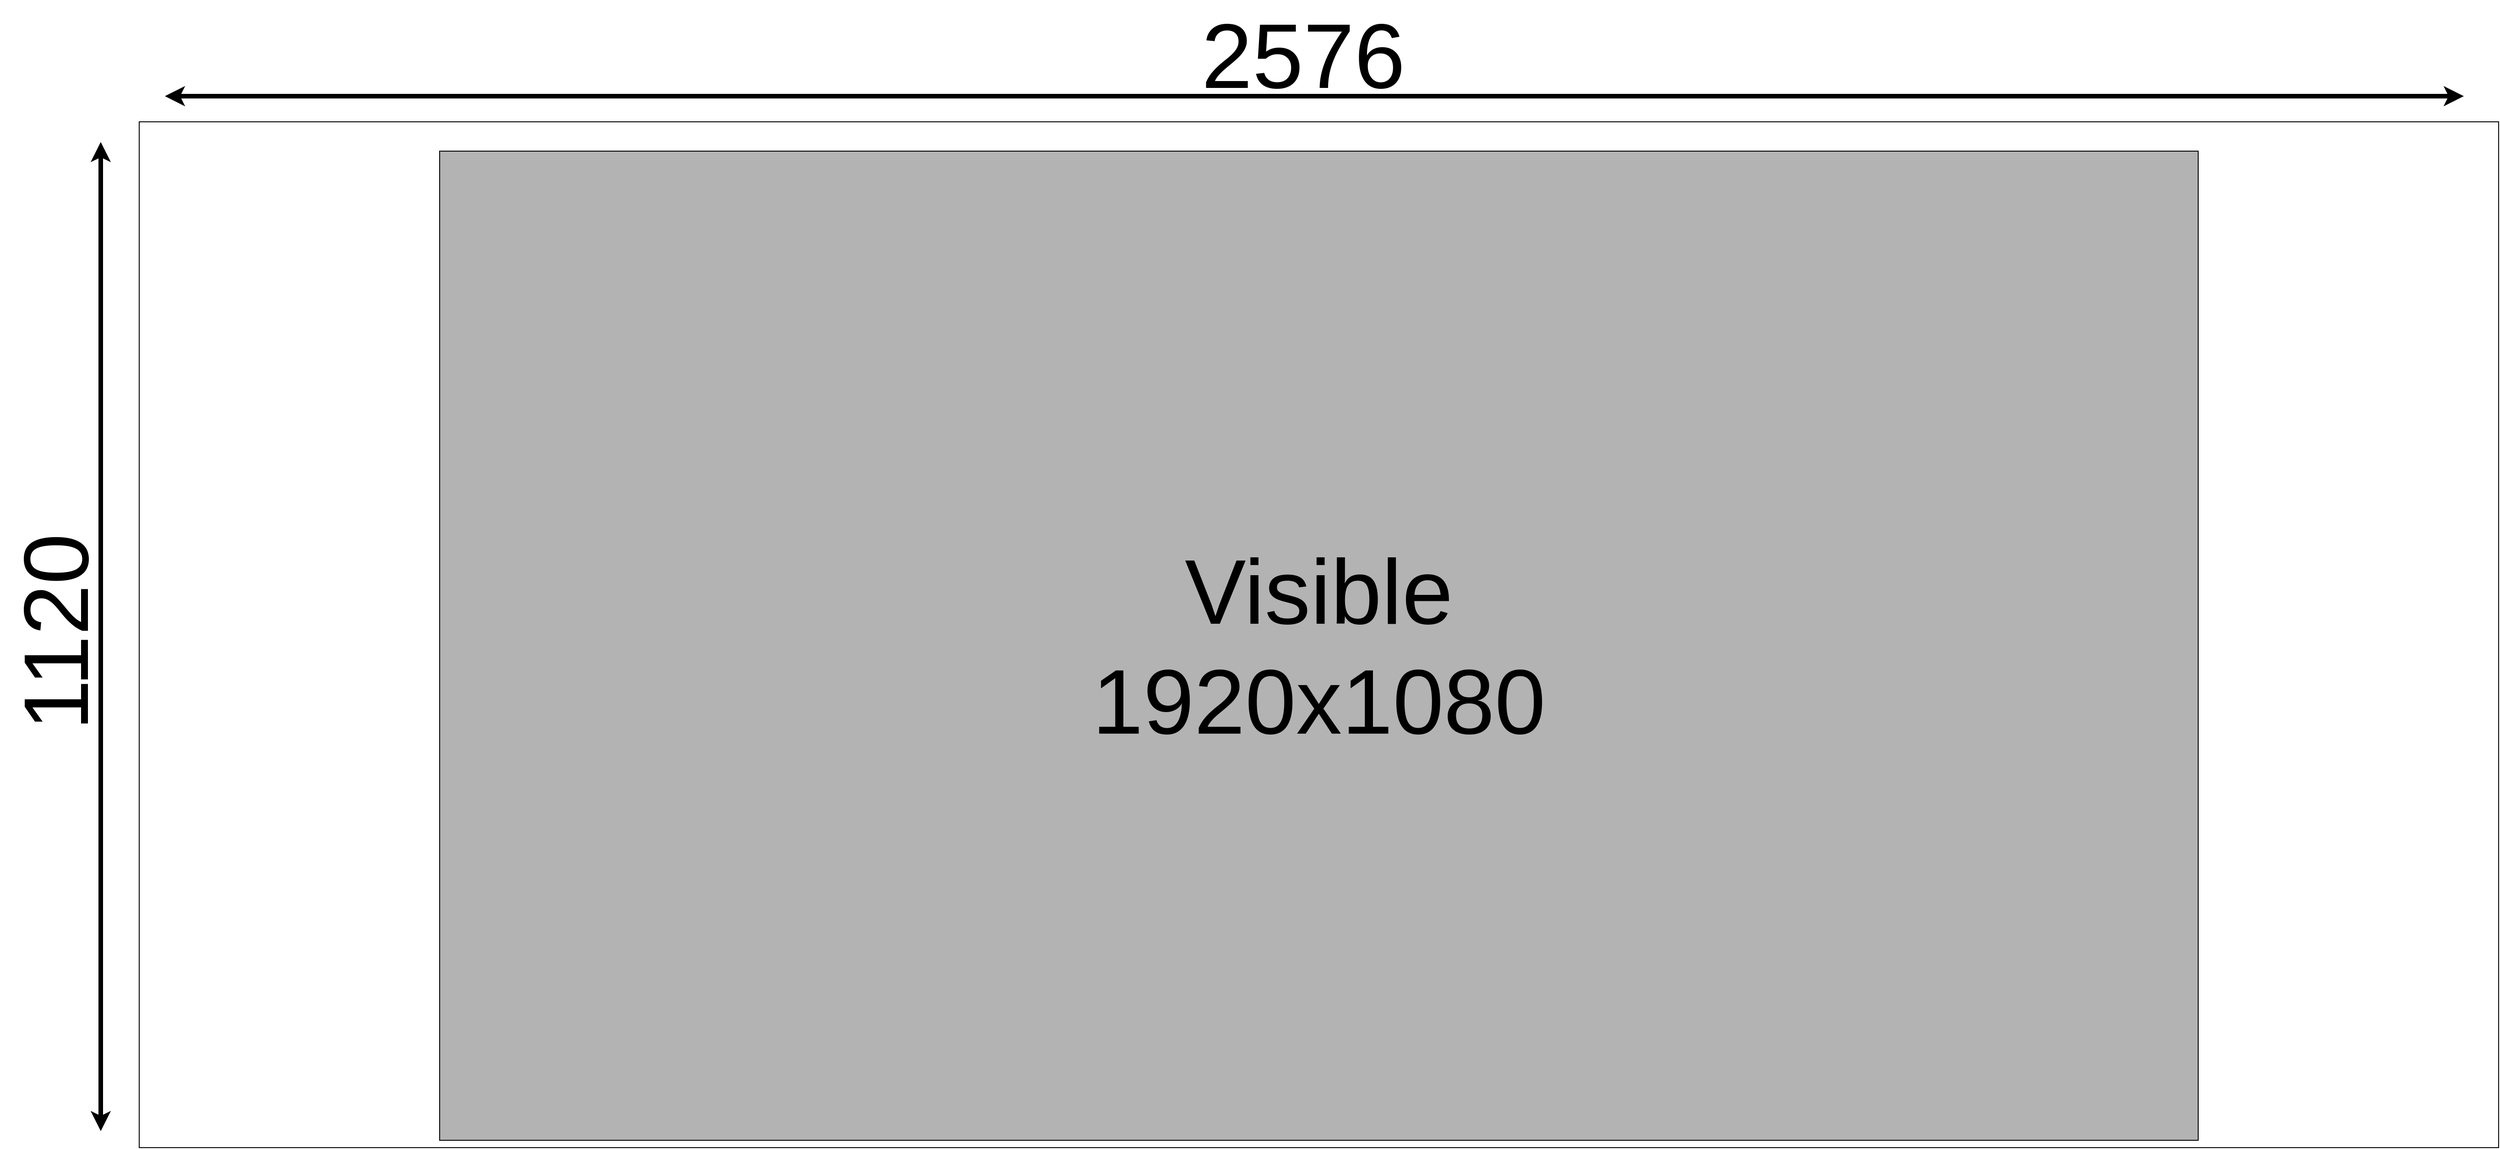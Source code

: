 <mxfile version="23.0.2" type="device" pages="3">
  <diagram name="CVT" id="9g9MASrqbuP9AEcdc_9q">
    <mxGraphModel dx="3434" dy="2687" grid="1" gridSize="10" guides="1" tooltips="1" connect="1" arrows="1" fold="1" page="1" pageScale="1" pageWidth="827" pageHeight="1169" math="0" shadow="0">
      <root>
        <mxCell id="0" />
        <mxCell id="1" parent="0" />
        <mxCell id="TUREm9WEMEydAt1R5-AC-2" value="" style="rounded=0;whiteSpace=wrap;html=1;" parent="1" vertex="1">
          <mxGeometry x="-328" y="-32" width="2576" height="1120" as="geometry" />
        </mxCell>
        <mxCell id="TUREm9WEMEydAt1R5-AC-1" value="&lt;font style=&quot;font-size: 100px;&quot;&gt;Visible&lt;br&gt;1920x1080&lt;br&gt;&lt;/font&gt;" style="rounded=0;whiteSpace=wrap;html=1;fillColor=#B3B3B3;" parent="1" vertex="1">
          <mxGeometry width="1920" height="1080" as="geometry" />
        </mxCell>
        <mxCell id="TUREm9WEMEydAt1R5-AC-11" value="" style="endArrow=classic;startArrow=classic;html=1;rounded=0;strokeWidth=5;" parent="1" edge="1">
          <mxGeometry width="50" height="50" relative="1" as="geometry">
            <mxPoint x="-300" y="-60" as="sourcePoint" />
            <mxPoint x="2210" y="-60" as="targetPoint" />
          </mxGeometry>
        </mxCell>
        <mxCell id="TUREm9WEMEydAt1R5-AC-12" value="&lt;font style=&quot;font-size: 100px;&quot;&gt;2576&lt;/font&gt;" style="text;html=1;strokeColor=none;fillColor=none;align=center;verticalAlign=middle;whiteSpace=wrap;rounded=0;" parent="1" vertex="1">
          <mxGeometry x="913" y="-120" width="60" height="30" as="geometry" />
        </mxCell>
        <mxCell id="TUREm9WEMEydAt1R5-AC-13" value="" style="endArrow=classic;startArrow=classic;html=1;rounded=0;strokeWidth=5;" parent="1" edge="1">
          <mxGeometry width="50" height="50" relative="1" as="geometry">
            <mxPoint x="-370" y="-10" as="sourcePoint" />
            <mxPoint x="-370" y="1070" as="targetPoint" />
          </mxGeometry>
        </mxCell>
        <mxCell id="TUREm9WEMEydAt1R5-AC-14" value="&lt;font style=&quot;font-size: 100px;&quot;&gt;1120&lt;br&gt;&lt;/font&gt;" style="text;html=1;strokeColor=none;fillColor=none;align=center;verticalAlign=middle;whiteSpace=wrap;rounded=0;rotation=-90;" parent="1" vertex="1">
          <mxGeometry x="-450" y="510" width="60" height="30" as="geometry" />
        </mxCell>
      </root>
    </mxGraphModel>
  </diagram>
  <diagram name="nostd" id="0nxHh_utN7JUitnLPy-W">
    <mxGraphModel dx="3695" dy="2839" grid="1" gridSize="10" guides="1" tooltips="1" connect="1" arrows="1" fold="1" page="1" pageScale="1" pageWidth="827" pageHeight="1169" math="0" shadow="0">
      <root>
        <mxCell id="Ia2xwHUFFARCyT_fizyI-0" />
        <mxCell id="Ia2xwHUFFARCyT_fizyI-1" parent="Ia2xwHUFFARCyT_fizyI-0" />
        <mxCell id="Ia2xwHUFFARCyT_fizyI-3" value="&lt;font style=&quot;font-size: 100px;&quot;&gt;60 images par seconde&lt;br&gt;&lt;/font&gt;" style="rounded=0;whiteSpace=wrap;html=1;fillColor=#B3B3B3;" vertex="1" parent="Ia2xwHUFFARCyT_fizyI-1">
          <mxGeometry width="1920" height="1080" as="geometry" />
        </mxCell>
        <mxCell id="Ia2xwHUFFARCyT_fizyI-4" value="" style="endArrow=classic;startArrow=classic;html=1;rounded=0;strokeWidth=5;" edge="1" parent="Ia2xwHUFFARCyT_fizyI-1">
          <mxGeometry width="50" height="50" relative="1" as="geometry">
            <mxPoint x="10" y="-30" as="sourcePoint" />
            <mxPoint x="1910" y="-30" as="targetPoint" />
          </mxGeometry>
        </mxCell>
        <mxCell id="Ia2xwHUFFARCyT_fizyI-5" value="&lt;font style=&quot;font-size: 100px;&quot;&gt;1920&lt;br&gt;&lt;/font&gt;" style="text;html=1;strokeColor=none;fillColor=none;align=center;verticalAlign=middle;whiteSpace=wrap;rounded=0;" vertex="1" parent="Ia2xwHUFFARCyT_fizyI-1">
          <mxGeometry x="913" y="-90" width="60" height="30" as="geometry" />
        </mxCell>
        <mxCell id="Ia2xwHUFFARCyT_fizyI-6" value="" style="endArrow=classic;startArrow=classic;html=1;rounded=0;strokeWidth=5;" edge="1" parent="Ia2xwHUFFARCyT_fizyI-1">
          <mxGeometry width="50" height="50" relative="1" as="geometry">
            <mxPoint x="-34" y="-10" as="sourcePoint" />
            <mxPoint x="-34" y="1070" as="targetPoint" />
          </mxGeometry>
        </mxCell>
        <mxCell id="Ia2xwHUFFARCyT_fizyI-7" value="&lt;font style=&quot;font-size: 100px;&quot;&gt;1080&lt;br&gt;&lt;/font&gt;" style="text;html=1;strokeColor=none;fillColor=none;align=center;verticalAlign=middle;whiteSpace=wrap;rounded=0;rotation=-90;" vertex="1" parent="Ia2xwHUFFARCyT_fizyI-1">
          <mxGeometry x="-114" y="510" width="60" height="30" as="geometry" />
        </mxCell>
      </root>
    </mxGraphModel>
  </diagram>
  <diagram name="DMT" id="XczmQUVaW7EyKSQzki1O">
    <mxGraphModel dx="4924" dy="3555" grid="1" gridSize="10" guides="1" tooltips="1" connect="1" arrows="1" fold="1" page="1" pageScale="1" pageWidth="827" pageHeight="1169" math="0" shadow="0">
      <root>
        <mxCell id="Pl9lZ-XKIZJf9Og9oazp-0" />
        <mxCell id="Pl9lZ-XKIZJf9Og9oazp-1" parent="Pl9lZ-XKIZJf9Og9oazp-0" />
        <mxCell id="Pl9lZ-XKIZJf9Og9oazp-2" value="" style="rounded=0;whiteSpace=wrap;html=1;" vertex="1" parent="Pl9lZ-XKIZJf9Og9oazp-1">
          <mxGeometry x="-148" y="-36" width="2200" height="1125" as="geometry" />
        </mxCell>
        <mxCell id="Pl9lZ-XKIZJf9Og9oazp-3" value="&lt;font style=&quot;font-size: 100px;&quot;&gt;Visible&lt;br&gt;1920x1080&lt;br&gt;&lt;/font&gt;" style="rounded=0;whiteSpace=wrap;html=1;fillColor=#B3B3B3;" vertex="1" parent="Pl9lZ-XKIZJf9Og9oazp-1">
          <mxGeometry width="1920" height="1080" as="geometry" />
        </mxCell>
        <mxCell id="Pl9lZ-XKIZJf9Og9oazp-4" value="" style="endArrow=classic;startArrow=classic;html=1;rounded=0;strokeWidth=5;" edge="1" parent="Pl9lZ-XKIZJf9Og9oazp-1">
          <mxGeometry width="50" height="50" relative="1" as="geometry">
            <mxPoint x="-117" y="-60" as="sourcePoint" />
            <mxPoint x="2000" y="-60" as="targetPoint" />
          </mxGeometry>
        </mxCell>
        <mxCell id="Pl9lZ-XKIZJf9Og9oazp-5" value="&lt;font style=&quot;font-size: 100px;&quot;&gt;2200&lt;br&gt;&lt;/font&gt;" style="text;html=1;strokeColor=none;fillColor=none;align=center;verticalAlign=middle;whiteSpace=wrap;rounded=0;" vertex="1" parent="Pl9lZ-XKIZJf9Og9oazp-1">
          <mxGeometry x="913" y="-120" width="60" height="30" as="geometry" />
        </mxCell>
        <mxCell id="Pl9lZ-XKIZJf9Og9oazp-6" value="" style="endArrow=classic;startArrow=classic;html=1;rounded=0;strokeWidth=5;" edge="1" parent="Pl9lZ-XKIZJf9Og9oazp-1">
          <mxGeometry width="50" height="50" relative="1" as="geometry">
            <mxPoint x="-182" y="-10" as="sourcePoint" />
            <mxPoint x="-182" y="1070" as="targetPoint" />
          </mxGeometry>
        </mxCell>
        <mxCell id="Pl9lZ-XKIZJf9Og9oazp-7" value="&lt;font style=&quot;font-size: 100px;&quot;&gt;1125&lt;br&gt;&lt;/font&gt;" style="text;html=1;strokeColor=none;fillColor=none;align=center;verticalAlign=middle;whiteSpace=wrap;rounded=0;rotation=-90;" vertex="1" parent="Pl9lZ-XKIZJf9Og9oazp-1">
          <mxGeometry x="-262" y="510" width="60" height="30" as="geometry" />
        </mxCell>
      </root>
    </mxGraphModel>
  </diagram>
</mxfile>

